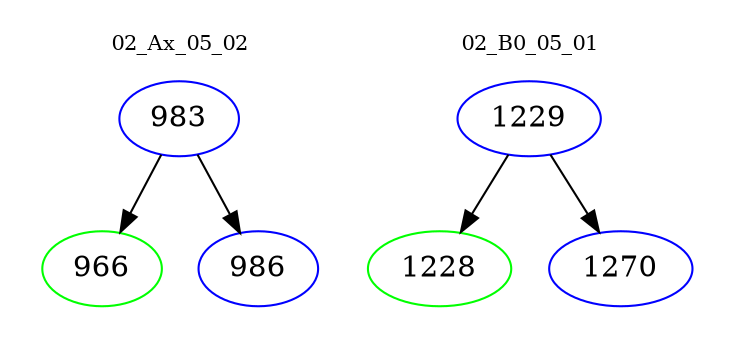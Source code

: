digraph{
subgraph cluster_0 {
color = white
label = "02_Ax_05_02";
fontsize=10;
T0_983 [label="983", color="blue"]
T0_983 -> T0_966 [color="black"]
T0_966 [label="966", color="green"]
T0_983 -> T0_986 [color="black"]
T0_986 [label="986", color="blue"]
}
subgraph cluster_1 {
color = white
label = "02_B0_05_01";
fontsize=10;
T1_1229 [label="1229", color="blue"]
T1_1229 -> T1_1228 [color="black"]
T1_1228 [label="1228", color="green"]
T1_1229 -> T1_1270 [color="black"]
T1_1270 [label="1270", color="blue"]
}
}

